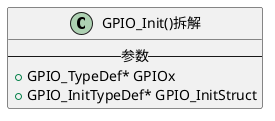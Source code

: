 @startuml 03second拆解
class GPIO_Init()拆解{
    --参数--
    + GPIO_TypeDef* GPIOx
    + GPIO_InitTypeDef* GPIO_InitStruct
}
@enduml